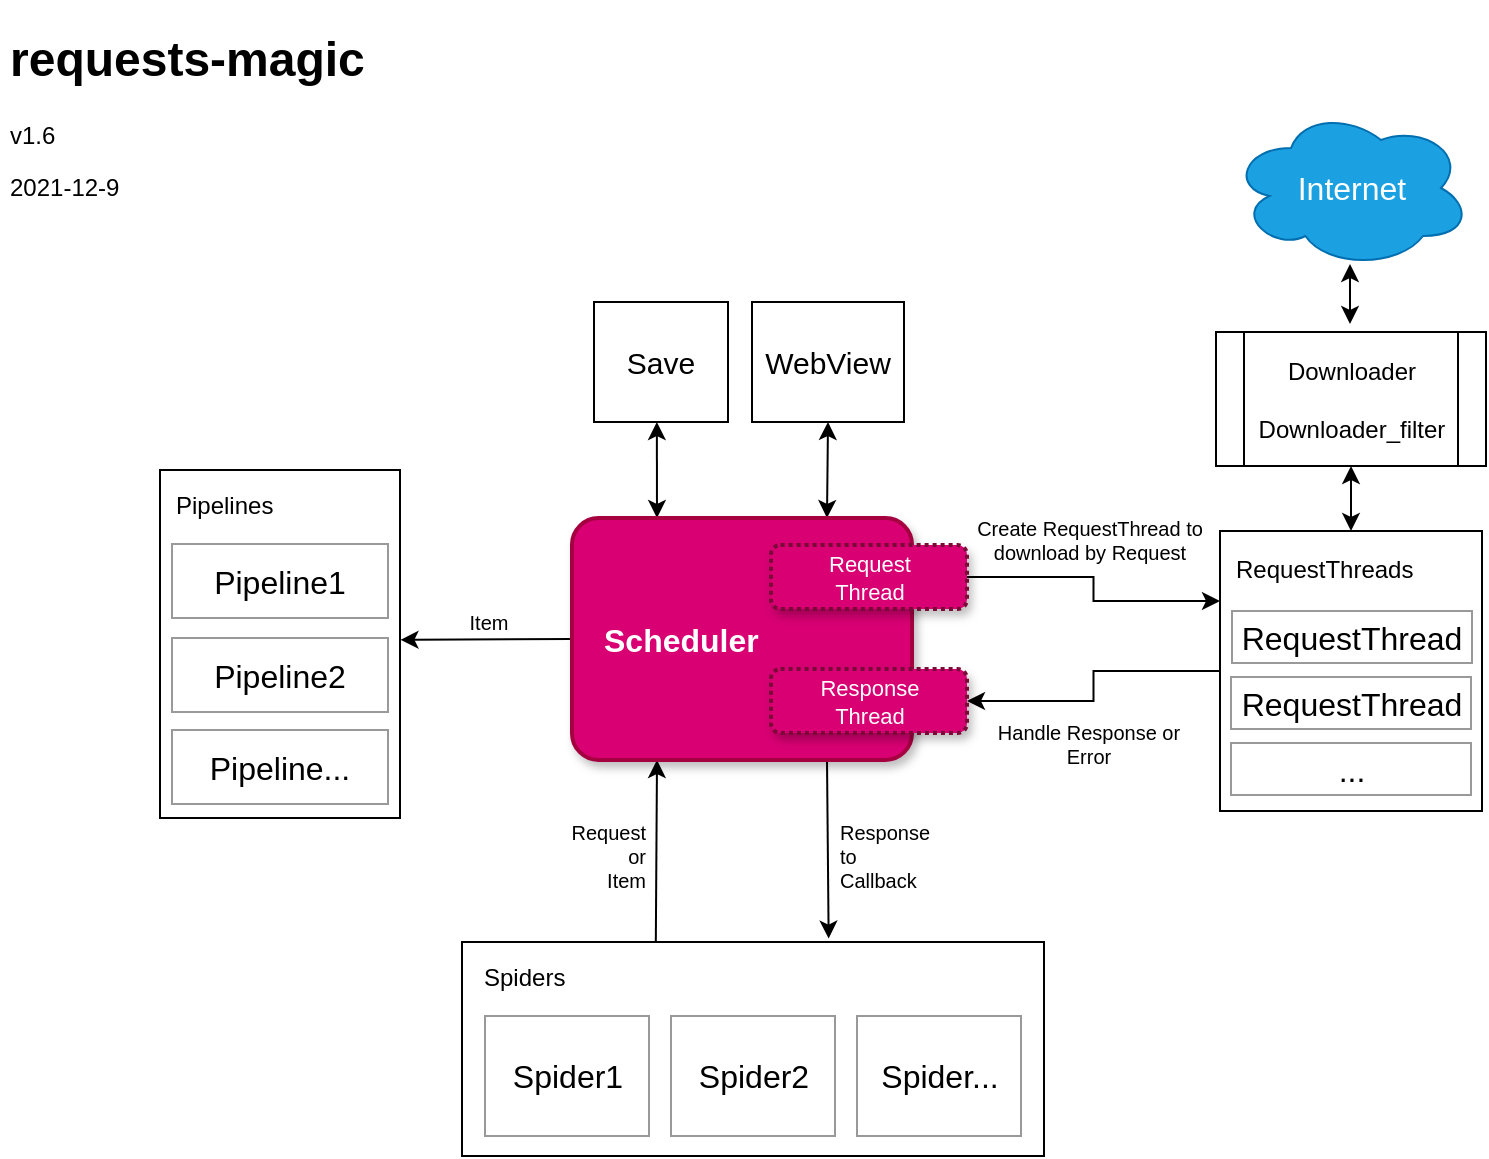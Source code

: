 <mxfile version="15.8.7" type="device"><diagram id="V-OoRbX1i2h3X0kWH6Az" name="第 1 页"><mxGraphModel dx="593" dy="366" grid="0" gridSize="10" guides="1" tooltips="1" connect="1" arrows="1" fold="1" page="1" pageScale="1" pageWidth="827" pageHeight="1169" math="0" shadow="0"><root><mxCell id="0"/><mxCell id="1" parent="0"/><mxCell id="saxxhkR1-G2xOZicaOfZ-21" style="edgeStyle=none;rounded=0;orthogonalLoop=1;jettySize=auto;html=1;fontSize=11;startArrow=none;startFill=0;exitX=0.75;exitY=1;exitDx=0;exitDy=0;entryX=0.63;entryY=-0.016;entryDx=0;entryDy=0;entryPerimeter=0;" edge="1" parent="1" source="BskWUsJak1AgQ9LPetbU-2" target="BskWUsJak1AgQ9LPetbU-14"><mxGeometry relative="1" as="geometry"><mxPoint x="432" y="487" as="targetPoint"/></mxGeometry></mxCell><mxCell id="saxxhkR1-G2xOZicaOfZ-22" style="edgeStyle=none;rounded=0;orthogonalLoop=1;jettySize=auto;html=1;exitX=0;exitY=0.5;exitDx=0;exitDy=0;entryX=1.002;entryY=0.488;entryDx=0;entryDy=0;entryPerimeter=0;fontSize=11;startArrow=none;startFill=0;" edge="1" parent="1" source="BskWUsJak1AgQ9LPetbU-2" target="BskWUsJak1AgQ9LPetbU-25"><mxGeometry relative="1" as="geometry"/></mxCell><mxCell id="BskWUsJak1AgQ9LPetbU-17" value="" style="group;" parent="1" vertex="1" connectable="0"><mxGeometry x="250" y="485" width="291" height="107" as="geometry"/></mxCell><mxCell id="BskWUsJak1AgQ9LPetbU-16" value="" style="group" parent="BskWUsJak1AgQ9LPetbU-17" vertex="1" connectable="0"><mxGeometry width="291" height="107" as="geometry"/></mxCell><mxCell id="BskWUsJak1AgQ9LPetbU-14" value="" style="rounded=0;whiteSpace=wrap;html=1;shadow=0;glass=0;sketch=0;fontSize=16;" parent="BskWUsJak1AgQ9LPetbU-16" vertex="1"><mxGeometry width="291" height="107" as="geometry"/></mxCell><mxCell id="BskWUsJak1AgQ9LPetbU-15" value="Spiders" style="text;html=1;strokeColor=none;fillColor=none;align=left;verticalAlign=middle;whiteSpace=wrap;rounded=0;shadow=0;glass=0;sketch=0;fontSize=12;" parent="BskWUsJak1AgQ9LPetbU-16" vertex="1"><mxGeometry x="9" y="3" width="74" height="30" as="geometry"/></mxCell><mxCell id="BskWUsJak1AgQ9LPetbU-3" value="Spider1" style="rounded=0;whiteSpace=wrap;html=1;fontSize=16;glass=0;shadow=0;sketch=0;opacity=40;" parent="BskWUsJak1AgQ9LPetbU-17" vertex="1"><mxGeometry x="11.5" y="37" width="82" height="60" as="geometry"/></mxCell><mxCell id="BskWUsJak1AgQ9LPetbU-9" value="Spider2" style="rounded=0;whiteSpace=wrap;html=1;fontSize=16;glass=0;shadow=0;sketch=0;opacity=40;" parent="BskWUsJak1AgQ9LPetbU-17" vertex="1"><mxGeometry x="104.5" y="37" width="82" height="60" as="geometry"/></mxCell><mxCell id="BskWUsJak1AgQ9LPetbU-10" value="Spider..." style="rounded=0;whiteSpace=wrap;html=1;fontSize=16;glass=0;shadow=0;sketch=0;opacity=40;" parent="BskWUsJak1AgQ9LPetbU-17" vertex="1"><mxGeometry x="197.5" y="37" width="82" height="60" as="geometry"/></mxCell><mxCell id="BskWUsJak1AgQ9LPetbU-19" value="Request&lt;br style=&quot;font-size: 10px;&quot;&gt;or&lt;br style=&quot;font-size: 10px;&quot;&gt;Item" style="text;html=1;strokeColor=none;fillColor=none;align=right;verticalAlign=middle;whiteSpace=wrap;rounded=0;shadow=0;glass=0;sketch=0;fontSize=10;" parent="1" vertex="1"><mxGeometry x="284" y="411" width="60" height="61" as="geometry"/></mxCell><mxCell id="BskWUsJak1AgQ9LPetbU-21" value="Response&lt;br&gt;to&lt;br&gt;Callback" style="text;html=1;strokeColor=none;fillColor=none;align=left;verticalAlign=middle;whiteSpace=wrap;rounded=0;shadow=0;glass=0;sketch=0;fontSize=10;" parent="1" vertex="1"><mxGeometry x="437" y="411" width="60" height="61" as="geometry"/></mxCell><mxCell id="BskWUsJak1AgQ9LPetbU-30" value="" style="group" parent="1" vertex="1" connectable="0"><mxGeometry x="99" y="249" width="120" height="174" as="geometry"/></mxCell><mxCell id="BskWUsJak1AgQ9LPetbU-25" value="" style="rounded=0;whiteSpace=wrap;html=1;shadow=0;glass=0;sketch=0;fontSize=10;" parent="BskWUsJak1AgQ9LPetbU-30" vertex="1"><mxGeometry width="120" height="174" as="geometry"/></mxCell><mxCell id="BskWUsJak1AgQ9LPetbU-26" value="Pipelines" style="text;html=1;strokeColor=none;fillColor=none;align=left;verticalAlign=middle;whiteSpace=wrap;rounded=0;shadow=0;glass=0;sketch=0;fontSize=12;" parent="BskWUsJak1AgQ9LPetbU-30" vertex="1"><mxGeometry x="6" y="3" width="108" height="30" as="geometry"/></mxCell><mxCell id="BskWUsJak1AgQ9LPetbU-27" value="Pipeline1" style="rounded=0;whiteSpace=wrap;html=1;shadow=0;glass=0;sketch=0;fontSize=16;opacity=40;" parent="BskWUsJak1AgQ9LPetbU-30" vertex="1"><mxGeometry x="6" y="37" width="108" height="37" as="geometry"/></mxCell><mxCell id="BskWUsJak1AgQ9LPetbU-28" value="Pipeline2" style="rounded=0;whiteSpace=wrap;html=1;shadow=0;glass=0;sketch=0;fontSize=16;opacity=40;" parent="BskWUsJak1AgQ9LPetbU-30" vertex="1"><mxGeometry x="6" y="84" width="108" height="37" as="geometry"/></mxCell><mxCell id="BskWUsJak1AgQ9LPetbU-29" value="Pipeline..." style="rounded=0;whiteSpace=wrap;html=1;shadow=0;glass=0;sketch=0;fontSize=16;opacity=40;" parent="BskWUsJak1AgQ9LPetbU-30" vertex="1"><mxGeometry x="6" y="130" width="108" height="37" as="geometry"/></mxCell><mxCell id="BskWUsJak1AgQ9LPetbU-42" value="" style="group" parent="1" vertex="1" connectable="0"><mxGeometry x="629" y="279.5" width="131" height="140" as="geometry"/></mxCell><mxCell id="BskWUsJak1AgQ9LPetbU-37" value="" style="rounded=0;whiteSpace=wrap;html=1;shadow=0;glass=0;sketch=0;fontSize=16;" parent="BskWUsJak1AgQ9LPetbU-42" vertex="1"><mxGeometry width="131" height="140" as="geometry"/></mxCell><mxCell id="BskWUsJak1AgQ9LPetbU-38" value="RequestThreads" style="text;html=1;strokeColor=none;fillColor=none;align=left;verticalAlign=middle;whiteSpace=wrap;rounded=0;shadow=0;glass=0;sketch=0;fontSize=12;" parent="BskWUsJak1AgQ9LPetbU-42" vertex="1"><mxGeometry x="6" y="4" width="119" height="30" as="geometry"/></mxCell><mxCell id="BskWUsJak1AgQ9LPetbU-39" value="RequestThread" style="rounded=0;whiteSpace=wrap;html=1;shadow=0;glass=0;sketch=0;fontSize=16;opacity=40;" parent="BskWUsJak1AgQ9LPetbU-42" vertex="1"><mxGeometry x="6" y="40" width="120" height="26" as="geometry"/></mxCell><mxCell id="BskWUsJak1AgQ9LPetbU-40" value="RequestThread" style="rounded=0;whiteSpace=wrap;html=1;shadow=0;glass=0;sketch=0;fontSize=16;opacity=40;" parent="BskWUsJak1AgQ9LPetbU-42" vertex="1"><mxGeometry x="5.5" y="73" width="120" height="26" as="geometry"/></mxCell><mxCell id="BskWUsJak1AgQ9LPetbU-41" value="..." style="rounded=0;whiteSpace=wrap;html=1;shadow=0;glass=0;sketch=0;fontSize=16;opacity=40;" parent="BskWUsJak1AgQ9LPetbU-42" vertex="1"><mxGeometry x="5.5" y="106" width="120" height="26" as="geometry"/></mxCell><mxCell id="BskWUsJak1AgQ9LPetbU-44" value="Create RequestThread to download by Request" style="text;strokeColor=none;fillColor=none;align=center;verticalAlign=bottom;rounded=0;shadow=0;glass=0;sketch=0;fontSize=10;horizontal=1;movable=1;whiteSpace=wrap;html=1;spacingTop=0;" parent="1" vertex="1"><mxGeometry x="505.5" y="269" width="116" height="30" as="geometry"/></mxCell><mxCell id="BskWUsJak1AgQ9LPetbU-46" value="Handle Response or Error" style="text;strokeColor=none;fillColor=none;align=center;verticalAlign=top;rounded=0;shadow=0;glass=0;sketch=0;fontSize=10;horizontal=1;movable=1;whiteSpace=wrap;html=1;spacingTop=0;" parent="1" vertex="1"><mxGeometry x="513" y="368" width="101" height="30" as="geometry"/></mxCell><mxCell id="BskWUsJak1AgQ9LPetbU-47" value="Item" style="text;html=1;strokeColor=none;fillColor=none;align=center;verticalAlign=bottom;whiteSpace=wrap;rounded=0;shadow=0;glass=0;sketch=0;fontSize=10;" parent="1" vertex="1"><mxGeometry x="243" y="318.5" width="41" height="15" as="geometry"/></mxCell><mxCell id="BskWUsJak1AgQ9LPetbU-48" value="Internet" style="ellipse;shape=cloud;whiteSpace=wrap;html=1;rounded=0;shadow=0;glass=0;sketch=0;fontSize=16;strokeColor=#006EAF;fillColor=#1ba1e2;fontColor=#ffffff;" parent="1" vertex="1"><mxGeometry x="634.5" y="68" width="120" height="80" as="geometry"/></mxCell><mxCell id="BskWUsJak1AgQ9LPetbU-56" style="edgeStyle=orthogonalEdgeStyle;rounded=0;orthogonalLoop=1;jettySize=auto;html=1;fontSize=12;startArrow=classic;startFill=1;" parent="1" edge="1"><mxGeometry relative="1" as="geometry"><mxPoint x="694" y="176" as="sourcePoint"/><mxPoint x="694" y="146" as="targetPoint"/></mxGeometry></mxCell><mxCell id="BskWUsJak1AgQ9LPetbU-52" value="Downloader&lt;br&gt;&lt;br&gt;Downloader_filter" style="shape=process;whiteSpace=wrap;html=1;backgroundOutline=1;rounded=0;shadow=0;glass=0;sketch=0;fontSize=12;strokeColor=default;fillColor=none;" parent="1" vertex="1"><mxGeometry x="627" y="180" width="135" height="67" as="geometry"/></mxCell><mxCell id="BskWUsJak1AgQ9LPetbU-55" style="edgeStyle=orthogonalEdgeStyle;rounded=0;orthogonalLoop=1;jettySize=auto;html=1;exitX=0.5;exitY=0;exitDx=0;exitDy=0;entryX=0.5;entryY=1;entryDx=0;entryDy=0;fontSize=12;startArrow=classic;startFill=1;" parent="1" source="BskWUsJak1AgQ9LPetbU-37" target="BskWUsJak1AgQ9LPetbU-52" edge="1"><mxGeometry relative="1" as="geometry"/></mxCell><mxCell id="BskWUsJak1AgQ9LPetbU-64" value="&lt;h1&gt;requests-magic&lt;/h1&gt;&lt;p&gt;v1.6&lt;/p&gt;&lt;p&gt;2021-12-9&lt;/p&gt;" style="text;html=1;strokeColor=none;fillColor=none;spacing=5;spacingTop=-20;whiteSpace=wrap;overflow=hidden;rounded=0;shadow=0;glass=0;sketch=0;fontSize=12;opacity=40;" parent="1" vertex="1"><mxGeometry x="19" y="24" width="190" height="101" as="geometry"/></mxCell><mxCell id="L9ZmG0UBauJ5AZOjdyIU-1" value="WebView" style="rounded=0;whiteSpace=wrap;html=1;fontSize=15;" parent="1" vertex="1"><mxGeometry x="395" y="165" width="76" height="60" as="geometry"/></mxCell><mxCell id="L9ZmG0UBauJ5AZOjdyIU-2" value="" style="endArrow=classic;startArrow=classic;html=1;rounded=0;fontSize=15;entryX=0.5;entryY=1;entryDx=0;entryDy=0;exitX=0.75;exitY=0;exitDx=0;exitDy=0;" parent="1" source="BskWUsJak1AgQ9LPetbU-2" target="L9ZmG0UBauJ5AZOjdyIU-1" edge="1"><mxGeometry width="50" height="50" relative="1" as="geometry"><mxPoint x="359" y="295" as="sourcePoint"/><mxPoint x="409" y="245" as="targetPoint"/></mxGeometry></mxCell><mxCell id="saxxhkR1-G2xOZicaOfZ-8" value="Save" style="rounded=0;whiteSpace=wrap;html=1;fontSize=15;" vertex="1" parent="1"><mxGeometry x="316" y="165" width="67" height="60" as="geometry"/></mxCell><mxCell id="saxxhkR1-G2xOZicaOfZ-9" value="" style="endArrow=classic;startArrow=classic;html=1;rounded=0;fontSize=15;entryX=0.469;entryY=1;entryDx=0;entryDy=0;exitX=0.25;exitY=0;exitDx=0;exitDy=0;entryPerimeter=0;" edge="1" parent="1" source="BskWUsJak1AgQ9LPetbU-2" target="saxxhkR1-G2xOZicaOfZ-8"><mxGeometry width="50" height="50" relative="1" as="geometry"><mxPoint x="430" y="315" as="sourcePoint"/><mxPoint x="486" y="173" as="targetPoint"/></mxGeometry></mxCell><mxCell id="saxxhkR1-G2xOZicaOfZ-15" style="edgeStyle=orthogonalEdgeStyle;rounded=0;orthogonalLoop=1;jettySize=auto;html=1;entryX=0;entryY=0.25;entryDx=0;entryDy=0;fontSize=11;" edge="1" parent="1" source="saxxhkR1-G2xOZicaOfZ-12" target="BskWUsJak1AgQ9LPetbU-37"><mxGeometry relative="1" as="geometry"/></mxCell><mxCell id="saxxhkR1-G2xOZicaOfZ-17" style="edgeStyle=orthogonalEdgeStyle;rounded=0;orthogonalLoop=1;jettySize=auto;html=1;exitX=0;exitY=0.5;exitDx=0;exitDy=0;entryX=1;entryY=0.5;entryDx=0;entryDy=0;fontSize=11;" edge="1" parent="1" source="BskWUsJak1AgQ9LPetbU-37" target="saxxhkR1-G2xOZicaOfZ-13"><mxGeometry relative="1" as="geometry"/></mxCell><mxCell id="saxxhkR1-G2xOZicaOfZ-20" style="edgeStyle=none;rounded=0;orthogonalLoop=1;jettySize=auto;html=1;exitX=0.333;exitY=0.002;exitDx=0;exitDy=0;entryX=0.25;entryY=1;entryDx=0;entryDy=0;fontSize=11;startArrow=none;startFill=0;exitPerimeter=0;" edge="1" parent="1" source="BskWUsJak1AgQ9LPetbU-14" target="BskWUsJak1AgQ9LPetbU-2"><mxGeometry relative="1" as="geometry"/></mxCell><mxCell id="saxxhkR1-G2xOZicaOfZ-23" value="" style="group" vertex="1" connectable="0" parent="1"><mxGeometry x="305" y="273" width="197.5" height="121" as="geometry"/></mxCell><mxCell id="BskWUsJak1AgQ9LPetbU-2" value="Scheduler" style="rounded=1;whiteSpace=wrap;html=1;fontSize=16;fontStyle=1;shadow=1;glass=0;sketch=0;fillColor=#d80073;arcSize=11;strokeColor=#A50040;fontColor=#ffffff;align=left;spacingLeft=14;strokeWidth=2;" parent="saxxhkR1-G2xOZicaOfZ-23" vertex="1"><mxGeometry width="170" height="121" as="geometry"/></mxCell><mxCell id="saxxhkR1-G2xOZicaOfZ-12" value="Request&lt;br&gt;Thread" style="rounded=1;whiteSpace=wrap;html=1;fontSize=11;fillColor=#d80073;fontColor=#ffffff;strokeColor=#7A0A37;strokeWidth=2;dashed=1;perimeterSpacing=0;dashPattern=1 1;shadow=1;" vertex="1" parent="saxxhkR1-G2xOZicaOfZ-23"><mxGeometry x="99.5" y="13.5" width="98" height="32" as="geometry"/></mxCell><mxCell id="saxxhkR1-G2xOZicaOfZ-13" value="Response&lt;br&gt;Thread" style="rounded=1;whiteSpace=wrap;html=1;fontSize=11;fillColor=#d80073;fontColor=#ffffff;strokeColor=#7A0A37;strokeWidth=2;dashed=1;perimeterSpacing=0;dashPattern=1 1;shadow=1;" vertex="1" parent="saxxhkR1-G2xOZicaOfZ-23"><mxGeometry x="99.5" y="75.5" width="98" height="32" as="geometry"/></mxCell></root></mxGraphModel></diagram></mxfile>